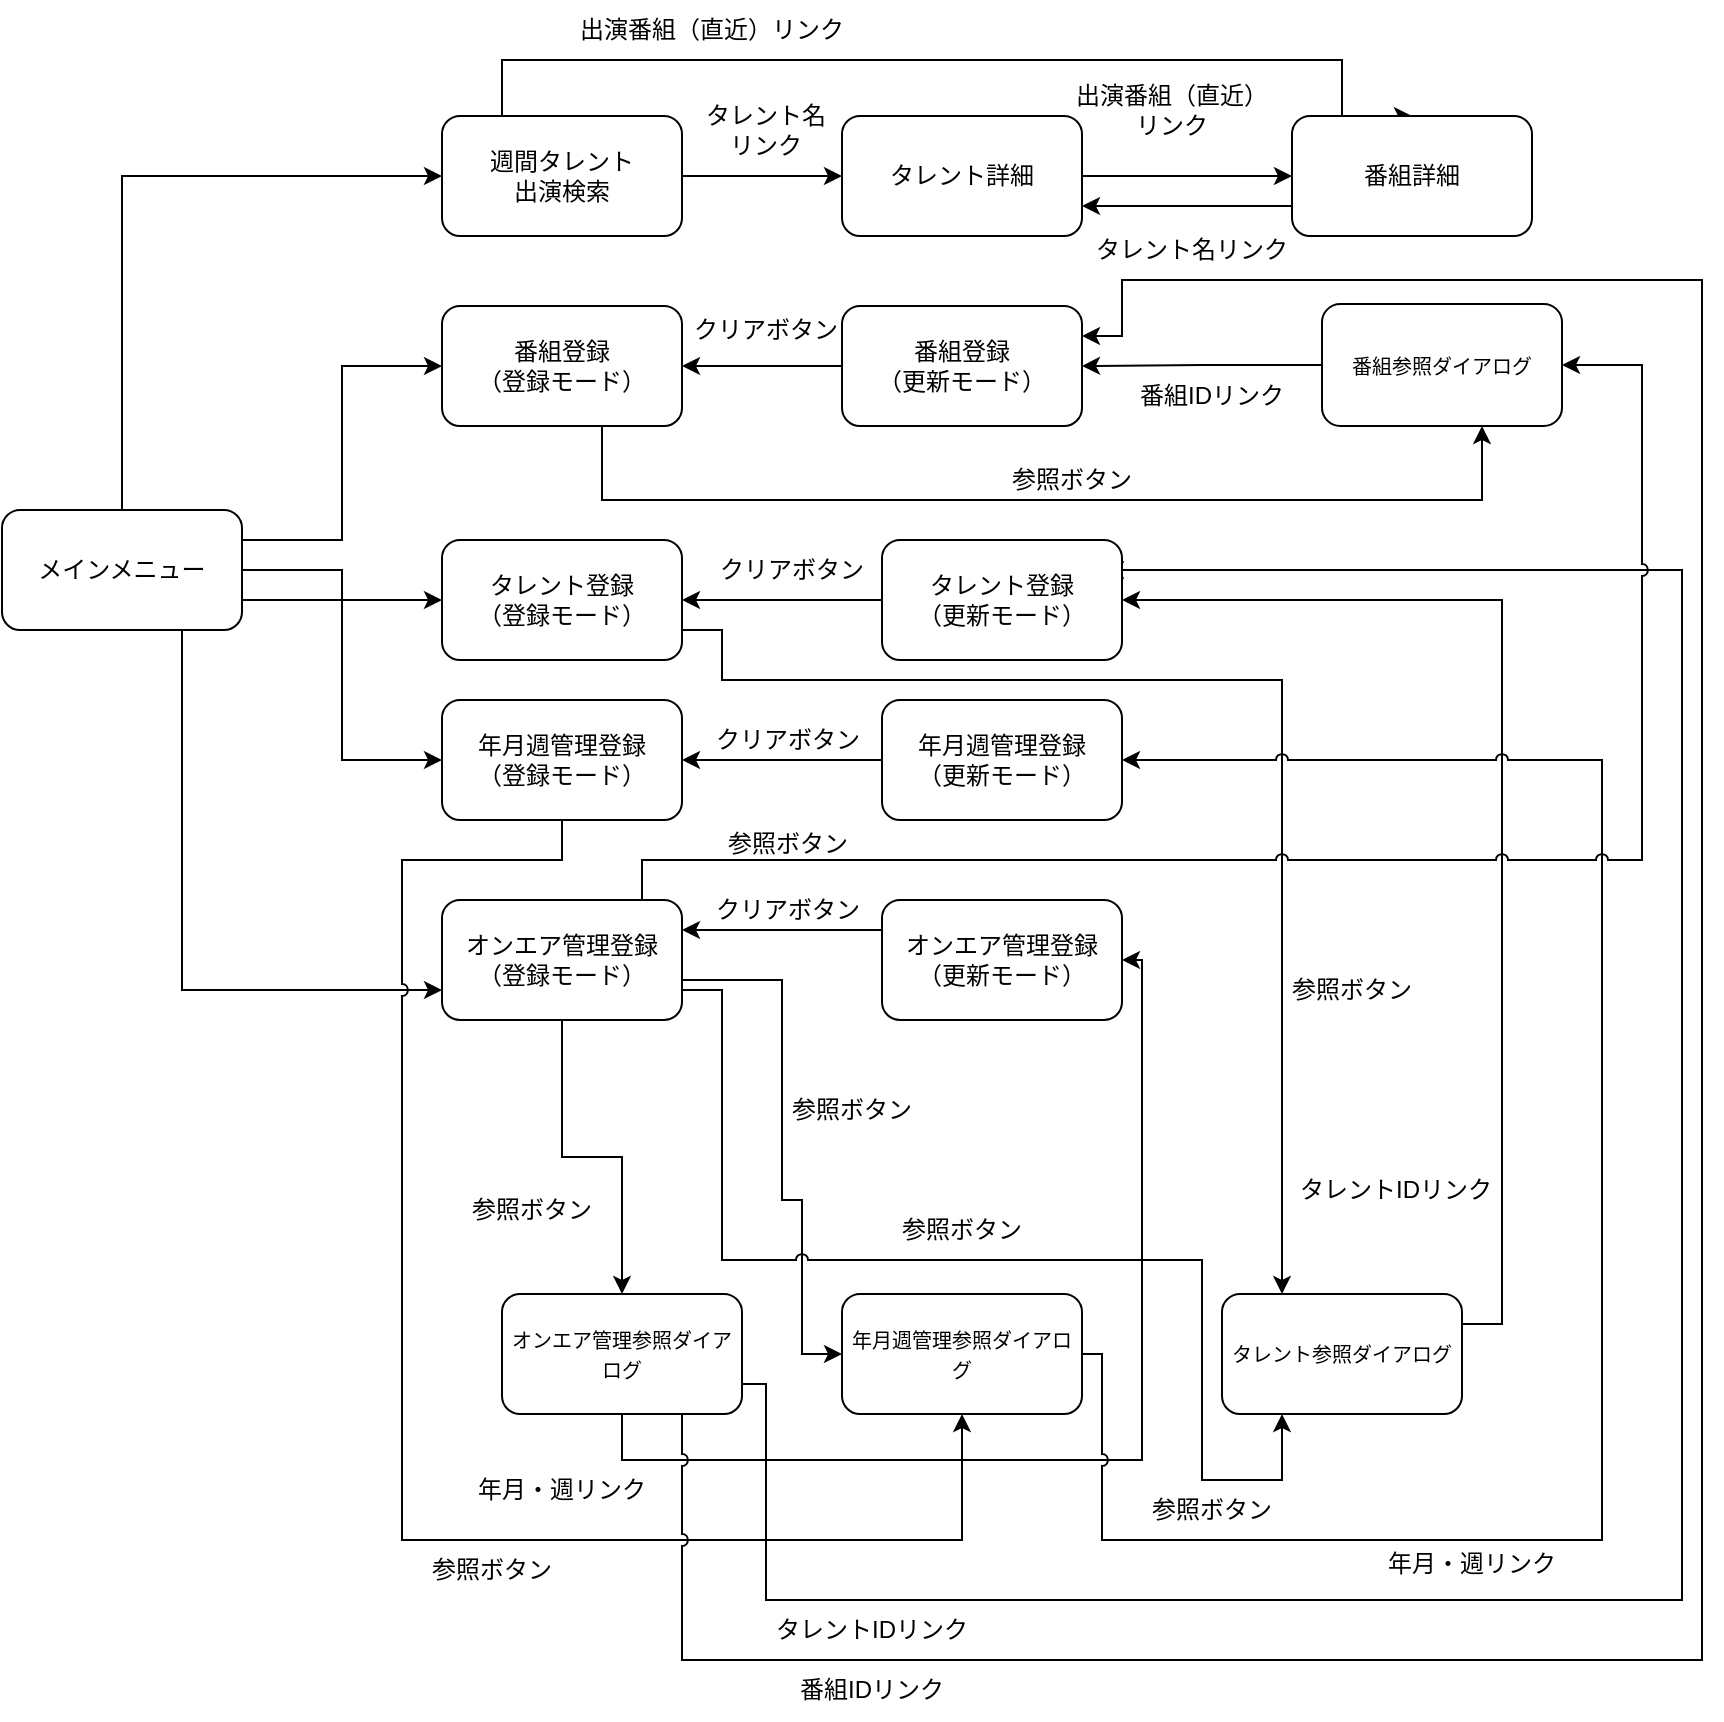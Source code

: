 <mxfile version="23.0.2" type="device">
  <diagram name="ページ1" id="zvf98qf_SSRaEjZchTyw">
    <mxGraphModel dx="1509" dy="899" grid="1" gridSize="10" guides="1" tooltips="1" connect="1" arrows="1" fold="1" page="1" pageScale="1" pageWidth="1390" pageHeight="980" math="0" shadow="0">
      <root>
        <mxCell id="0" />
        <mxCell id="1" parent="0" />
        <mxCell id="5A4Z95XPL181lp5co0BA-3" style="edgeStyle=orthogonalEdgeStyle;rounded=0;orthogonalLoop=1;jettySize=auto;html=1;exitX=0.5;exitY=0;exitDx=0;exitDy=0;entryX=0;entryY=0.5;entryDx=0;entryDy=0;" edge="1" parent="1" source="U-bykkuV9enDH--YNssu-1" target="U-bykkuV9enDH--YNssu-2">
          <mxGeometry relative="1" as="geometry" />
        </mxCell>
        <mxCell id="5A4Z95XPL181lp5co0BA-4" style="edgeStyle=orthogonalEdgeStyle;rounded=0;orthogonalLoop=1;jettySize=auto;html=1;exitX=1;exitY=0.25;exitDx=0;exitDy=0;entryX=0;entryY=0.5;entryDx=0;entryDy=0;" edge="1" parent="1" source="U-bykkuV9enDH--YNssu-1" target="U-bykkuV9enDH--YNssu-3">
          <mxGeometry relative="1" as="geometry" />
        </mxCell>
        <mxCell id="5A4Z95XPL181lp5co0BA-5" style="edgeStyle=orthogonalEdgeStyle;rounded=0;orthogonalLoop=1;jettySize=auto;html=1;exitX=1;exitY=0.5;exitDx=0;exitDy=0;entryX=0;entryY=0.5;entryDx=0;entryDy=0;jumpStyle=arc;" edge="1" parent="1" source="U-bykkuV9enDH--YNssu-1" target="U-bykkuV9enDH--YNssu-4">
          <mxGeometry relative="1" as="geometry" />
        </mxCell>
        <mxCell id="5A4Z95XPL181lp5co0BA-7" style="edgeStyle=orthogonalEdgeStyle;rounded=0;orthogonalLoop=1;jettySize=auto;html=1;exitX=1;exitY=0.75;exitDx=0;exitDy=0;entryX=0;entryY=0.5;entryDx=0;entryDy=0;jumpStyle=arc;" edge="1" parent="1" source="U-bykkuV9enDH--YNssu-1" target="U-bykkuV9enDH--YNssu-5">
          <mxGeometry relative="1" as="geometry" />
        </mxCell>
        <mxCell id="5A4Z95XPL181lp5co0BA-67" style="edgeStyle=orthogonalEdgeStyle;rounded=0;orthogonalLoop=1;jettySize=auto;html=1;exitX=0.75;exitY=1;exitDx=0;exitDy=0;entryX=0;entryY=0.75;entryDx=0;entryDy=0;" edge="1" parent="1" source="U-bykkuV9enDH--YNssu-1" target="U-bykkuV9enDH--YNssu-6">
          <mxGeometry relative="1" as="geometry" />
        </mxCell>
        <mxCell id="U-bykkuV9enDH--YNssu-1" value="メインメニュー" style="rounded=1;whiteSpace=wrap;html=1;" parent="1" vertex="1">
          <mxGeometry x="50" y="285" width="120" height="60" as="geometry" />
        </mxCell>
        <mxCell id="qzxhxwcTM5FMnMKrt8oi-7" style="edgeStyle=orthogonalEdgeStyle;rounded=0;orthogonalLoop=1;jettySize=auto;html=1;exitX=0.25;exitY=0;exitDx=0;exitDy=0;entryX=0.5;entryY=0;entryDx=0;entryDy=0;jumpStyle=arc;" parent="1" source="U-bykkuV9enDH--YNssu-2" target="U-bykkuV9enDH--YNssu-20" edge="1">
          <mxGeometry relative="1" as="geometry">
            <Array as="points">
              <mxPoint x="300" y="60" />
              <mxPoint x="720" y="60" />
              <mxPoint x="720" y="88" />
            </Array>
          </mxGeometry>
        </mxCell>
        <mxCell id="5A4Z95XPL181lp5co0BA-44" style="edgeStyle=orthogonalEdgeStyle;rounded=0;orthogonalLoop=1;jettySize=auto;html=1;entryX=0;entryY=0.5;entryDx=0;entryDy=0;" edge="1" parent="1" source="U-bykkuV9enDH--YNssu-2" target="U-bykkuV9enDH--YNssu-21">
          <mxGeometry relative="1" as="geometry" />
        </mxCell>
        <mxCell id="U-bykkuV9enDH--YNssu-2" value="週間タレント&lt;br&gt;出演検索" style="rounded=1;whiteSpace=wrap;html=1;" parent="1" vertex="1">
          <mxGeometry x="270" y="88" width="120" height="60" as="geometry" />
        </mxCell>
        <mxCell id="5A4Z95XPL181lp5co0BA-23" style="edgeStyle=orthogonalEdgeStyle;rounded=0;orthogonalLoop=1;jettySize=auto;html=1;exitX=0.5;exitY=1;exitDx=0;exitDy=0;entryX=0.5;entryY=1;entryDx=0;entryDy=0;jumpStyle=arc;" edge="1" parent="1">
          <mxGeometry relative="1" as="geometry">
            <mxPoint x="350" y="243" as="sourcePoint" />
            <mxPoint x="790" y="243" as="targetPoint" />
            <Array as="points">
              <mxPoint x="350" y="280" />
              <mxPoint x="790" y="280" />
            </Array>
          </mxGeometry>
        </mxCell>
        <mxCell id="U-bykkuV9enDH--YNssu-3" value="番組登録&lt;br&gt;（登録モード）" style="rounded=1;whiteSpace=wrap;html=1;" parent="1" vertex="1">
          <mxGeometry x="270" y="183" width="120" height="60" as="geometry" />
        </mxCell>
        <mxCell id="5A4Z95XPL181lp5co0BA-64" style="edgeStyle=orthogonalEdgeStyle;rounded=0;orthogonalLoop=1;jettySize=auto;html=1;exitX=1;exitY=0.75;exitDx=0;exitDy=0;entryX=0.25;entryY=0;entryDx=0;entryDy=0;jumpStyle=arc;" edge="1" parent="1" source="U-bykkuV9enDH--YNssu-4" target="U-bykkuV9enDH--YNssu-9">
          <mxGeometry relative="1" as="geometry">
            <Array as="points">
              <mxPoint x="410" y="345" />
              <mxPoint x="410" y="370" />
              <mxPoint x="690" y="370" />
            </Array>
          </mxGeometry>
        </mxCell>
        <mxCell id="U-bykkuV9enDH--YNssu-4" value="タレント登録&lt;br&gt;（登録モード）" style="rounded=1;whiteSpace=wrap;html=1;" parent="1" vertex="1">
          <mxGeometry x="270" y="300" width="120" height="60" as="geometry" />
        </mxCell>
        <mxCell id="5A4Z95XPL181lp5co0BA-60" style="edgeStyle=orthogonalEdgeStyle;rounded=0;orthogonalLoop=1;jettySize=auto;html=1;exitX=0.5;exitY=1;exitDx=0;exitDy=0;entryX=0.5;entryY=1;entryDx=0;entryDy=0;jumpStyle=arc;" edge="1" parent="1" source="U-bykkuV9enDH--YNssu-5" target="qzxhxwcTM5FMnMKrt8oi-51">
          <mxGeometry relative="1" as="geometry">
            <Array as="points">
              <mxPoint x="330" y="460" />
              <mxPoint x="250" y="460" />
              <mxPoint x="250" y="800" />
              <mxPoint x="530" y="800" />
            </Array>
          </mxGeometry>
        </mxCell>
        <mxCell id="U-bykkuV9enDH--YNssu-5" value="年月週管理登録&lt;br&gt;（登録モード）" style="rounded=1;whiteSpace=wrap;html=1;" parent="1" vertex="1">
          <mxGeometry x="270" y="380" width="120" height="60" as="geometry" />
        </mxCell>
        <mxCell id="5A4Z95XPL181lp5co0BA-13" style="edgeStyle=orthogonalEdgeStyle;rounded=0;orthogonalLoop=1;jettySize=auto;html=1;exitX=0.5;exitY=1;exitDx=0;exitDy=0;entryX=0.5;entryY=0;entryDx=0;entryDy=0;" edge="1" parent="1" source="U-bykkuV9enDH--YNssu-6" target="U-bykkuV9enDH--YNssu-10">
          <mxGeometry relative="1" as="geometry" />
        </mxCell>
        <mxCell id="5A4Z95XPL181lp5co0BA-38" style="edgeStyle=orthogonalEdgeStyle;rounded=0;orthogonalLoop=1;jettySize=auto;html=1;exitX=1;exitY=0.5;exitDx=0;exitDy=0;entryX=0;entryY=0.5;entryDx=0;entryDy=0;" edge="1" parent="1" source="U-bykkuV9enDH--YNssu-6" target="qzxhxwcTM5FMnMKrt8oi-51">
          <mxGeometry relative="1" as="geometry">
            <Array as="points">
              <mxPoint x="390" y="520" />
              <mxPoint x="440" y="520" />
              <mxPoint x="440" y="630" />
              <mxPoint x="450" y="630" />
              <mxPoint x="450" y="707" />
            </Array>
          </mxGeometry>
        </mxCell>
        <mxCell id="5A4Z95XPL181lp5co0BA-39" style="edgeStyle=orthogonalEdgeStyle;rounded=0;orthogonalLoop=1;jettySize=auto;html=1;exitX=1;exitY=0.75;exitDx=0;exitDy=0;entryX=0.25;entryY=1;entryDx=0;entryDy=0;jumpStyle=arc;" edge="1" parent="1" source="U-bykkuV9enDH--YNssu-6" target="U-bykkuV9enDH--YNssu-9">
          <mxGeometry relative="1" as="geometry">
            <Array as="points">
              <mxPoint x="410" y="525" />
              <mxPoint x="410" y="660" />
              <mxPoint x="650" y="660" />
              <mxPoint x="650" y="770" />
              <mxPoint x="690" y="770" />
            </Array>
          </mxGeometry>
        </mxCell>
        <mxCell id="5A4Z95XPL181lp5co0BA-11" style="edgeStyle=orthogonalEdgeStyle;rounded=0;orthogonalLoop=1;jettySize=auto;html=1;exitX=1;exitY=0.25;exitDx=0;exitDy=0;entryX=1;entryY=0.5;entryDx=0;entryDy=0;" edge="1" parent="1" source="U-bykkuV9enDH--YNssu-9" target="qzxhxwcTM5FMnMKrt8oi-2">
          <mxGeometry relative="1" as="geometry" />
        </mxCell>
        <mxCell id="U-bykkuV9enDH--YNssu-9" value="&lt;font style=&quot;font-size: 10px;&quot;&gt;タレント参照ダイアログ&lt;/font&gt;" style="rounded=1;whiteSpace=wrap;html=1;" parent="1" vertex="1">
          <mxGeometry x="660" y="677" width="120" height="60" as="geometry" />
        </mxCell>
        <mxCell id="5A4Z95XPL181lp5co0BA-24" style="edgeStyle=orthogonalEdgeStyle;rounded=0;orthogonalLoop=1;jettySize=auto;html=1;exitX=0.5;exitY=1;exitDx=0;exitDy=0;entryX=1;entryY=0.5;entryDx=0;entryDy=0;" edge="1" parent="1" source="U-bykkuV9enDH--YNssu-10" target="qzxhxwcTM5FMnMKrt8oi-14">
          <mxGeometry relative="1" as="geometry">
            <Array as="points">
              <mxPoint x="360" y="760" />
              <mxPoint x="620" y="760" />
              <mxPoint x="620" y="510" />
            </Array>
          </mxGeometry>
        </mxCell>
        <mxCell id="5A4Z95XPL181lp5co0BA-77" style="edgeStyle=orthogonalEdgeStyle;rounded=0;orthogonalLoop=1;jettySize=auto;html=1;exitX=1;exitY=0.75;exitDx=0;exitDy=0;entryX=1;entryY=0.25;entryDx=0;entryDy=0;" edge="1" parent="1">
          <mxGeometry relative="1" as="geometry">
            <mxPoint x="412" y="722" as="sourcePoint" />
            <mxPoint x="602" y="315" as="targetPoint" />
            <Array as="points">
              <mxPoint x="432" y="722" />
              <mxPoint x="432" y="830" />
              <mxPoint x="890" y="830" />
              <mxPoint x="890" y="315" />
            </Array>
          </mxGeometry>
        </mxCell>
        <mxCell id="5A4Z95XPL181lp5co0BA-84" style="edgeStyle=orthogonalEdgeStyle;rounded=0;orthogonalLoop=1;jettySize=auto;html=1;exitX=0.75;exitY=1;exitDx=0;exitDy=0;entryX=1;entryY=0.25;entryDx=0;entryDy=0;jumpStyle=arc;" edge="1" parent="1" source="U-bykkuV9enDH--YNssu-10" target="qzxhxwcTM5FMnMKrt8oi-1">
          <mxGeometry relative="1" as="geometry">
            <Array as="points">
              <mxPoint x="390" y="860" />
              <mxPoint x="900" y="860" />
              <mxPoint x="900" y="170" />
              <mxPoint x="610" y="170" />
              <mxPoint x="610" y="198" />
            </Array>
          </mxGeometry>
        </mxCell>
        <mxCell id="U-bykkuV9enDH--YNssu-10" value="&lt;font style=&quot;font-size: 10px;&quot;&gt;オンエア管理参照ダイアログ&lt;br&gt;&lt;/font&gt;" style="rounded=1;whiteSpace=wrap;html=1;" parent="1" vertex="1">
          <mxGeometry x="300" y="677" width="120" height="60" as="geometry" />
        </mxCell>
        <mxCell id="5A4Z95XPL181lp5co0BA-45" style="edgeStyle=orthogonalEdgeStyle;rounded=0;orthogonalLoop=1;jettySize=auto;html=1;exitX=0;exitY=0.75;exitDx=0;exitDy=0;entryX=1;entryY=0.75;entryDx=0;entryDy=0;" edge="1" parent="1" source="U-bykkuV9enDH--YNssu-20" target="U-bykkuV9enDH--YNssu-21">
          <mxGeometry relative="1" as="geometry" />
        </mxCell>
        <mxCell id="U-bykkuV9enDH--YNssu-20" value="番組詳細" style="rounded=1;whiteSpace=wrap;html=1;" parent="1" vertex="1">
          <mxGeometry x="695" y="88" width="120" height="60" as="geometry" />
        </mxCell>
        <mxCell id="U-bykkuV9enDH--YNssu-21" value="タレント詳細" style="rounded=1;whiteSpace=wrap;html=1;" parent="1" vertex="1">
          <mxGeometry x="470" y="88" width="120" height="60" as="geometry" />
        </mxCell>
        <mxCell id="U-bykkuV9enDH--YNssu-23" value="" style="endArrow=classic;html=1;rounded=0;exitX=1;exitY=0.5;exitDx=0;exitDy=0;entryX=0;entryY=0.5;entryDx=0;entryDy=0;" parent="1" source="U-bykkuV9enDH--YNssu-21" target="U-bykkuV9enDH--YNssu-20" edge="1">
          <mxGeometry width="50" height="50" relative="1" as="geometry">
            <mxPoint x="400" y="128" as="sourcePoint" />
            <mxPoint x="480" y="128" as="targetPoint" />
          </mxGeometry>
        </mxCell>
        <mxCell id="5A4Z95XPL181lp5co0BA-37" style="edgeStyle=orthogonalEdgeStyle;rounded=0;orthogonalLoop=1;jettySize=auto;html=1;exitX=0;exitY=0.5;exitDx=0;exitDy=0;entryX=1;entryY=0.5;entryDx=0;entryDy=0;" edge="1" parent="1" source="qzxhxwcTM5FMnMKrt8oi-1" target="U-bykkuV9enDH--YNssu-3">
          <mxGeometry relative="1" as="geometry" />
        </mxCell>
        <mxCell id="qzxhxwcTM5FMnMKrt8oi-1" value="番組登録&lt;br&gt;（更新モード）" style="rounded=1;whiteSpace=wrap;html=1;" parent="1" vertex="1">
          <mxGeometry x="470" y="183" width="120" height="60" as="geometry" />
        </mxCell>
        <mxCell id="5A4Z95XPL181lp5co0BA-72" style="edgeStyle=orthogonalEdgeStyle;rounded=0;orthogonalLoop=1;jettySize=auto;html=1;exitX=0;exitY=0.5;exitDx=0;exitDy=0;entryX=1;entryY=0.5;entryDx=0;entryDy=0;" edge="1" parent="1" source="qzxhxwcTM5FMnMKrt8oi-2" target="U-bykkuV9enDH--YNssu-4">
          <mxGeometry relative="1" as="geometry" />
        </mxCell>
        <mxCell id="qzxhxwcTM5FMnMKrt8oi-2" value="タレント登録&lt;br&gt;（更新モード）" style="rounded=1;whiteSpace=wrap;html=1;" parent="1" vertex="1">
          <mxGeometry x="490" y="300" width="120" height="60" as="geometry" />
        </mxCell>
        <mxCell id="qzxhxwcTM5FMnMKrt8oi-10" value="出演番組（直近）リンク" style="text;html=1;strokeColor=none;fillColor=none;align=center;verticalAlign=middle;whiteSpace=wrap;rounded=0;" parent="1" vertex="1">
          <mxGeometry x="280" y="30" width="250" height="30" as="geometry" />
        </mxCell>
        <mxCell id="5A4Z95XPL181lp5co0BA-28" style="edgeStyle=orthogonalEdgeStyle;rounded=0;orthogonalLoop=1;jettySize=auto;html=1;exitX=0;exitY=0.5;exitDx=0;exitDy=0;entryX=1;entryY=0.5;entryDx=0;entryDy=0;" edge="1" parent="1" source="qzxhxwcTM5FMnMKrt8oi-12" target="qzxhxwcTM5FMnMKrt8oi-1">
          <mxGeometry relative="1" as="geometry" />
        </mxCell>
        <mxCell id="qzxhxwcTM5FMnMKrt8oi-12" value="&lt;font style=&quot;font-size: 10px;&quot;&gt;番組参照ダイアログ&lt;/font&gt;" style="rounded=1;whiteSpace=wrap;html=1;" parent="1" vertex="1">
          <mxGeometry x="710" y="182" width="120" height="61" as="geometry" />
        </mxCell>
        <mxCell id="5A4Z95XPL181lp5co0BA-36" style="edgeStyle=orthogonalEdgeStyle;rounded=0;orthogonalLoop=1;jettySize=auto;html=1;exitX=0;exitY=0.25;exitDx=0;exitDy=0;entryX=1;entryY=0.25;entryDx=0;entryDy=0;" edge="1" parent="1" source="qzxhxwcTM5FMnMKrt8oi-14" target="U-bykkuV9enDH--YNssu-6">
          <mxGeometry relative="1" as="geometry" />
        </mxCell>
        <mxCell id="qzxhxwcTM5FMnMKrt8oi-14" value="オンエア管理登録&lt;br&gt;（更新モード）" style="rounded=1;whiteSpace=wrap;html=1;" parent="1" vertex="1">
          <mxGeometry x="490" y="480" width="120" height="60" as="geometry" />
        </mxCell>
        <mxCell id="5A4Z95XPL181lp5co0BA-21" style="edgeStyle=orthogonalEdgeStyle;rounded=0;orthogonalLoop=1;jettySize=auto;html=1;exitX=1;exitY=0.5;exitDx=0;exitDy=0;entryX=1;entryY=0.5;entryDx=0;entryDy=0;jumpStyle=arc;" edge="1" parent="1" source="qzxhxwcTM5FMnMKrt8oi-51" target="5A4Z95XPL181lp5co0BA-6">
          <mxGeometry relative="1" as="geometry">
            <Array as="points">
              <mxPoint x="600" y="707" />
              <mxPoint x="600" y="800" />
              <mxPoint x="850" y="800" />
              <mxPoint x="850" y="410" />
            </Array>
          </mxGeometry>
        </mxCell>
        <mxCell id="qzxhxwcTM5FMnMKrt8oi-51" value="&lt;font style=&quot;font-size: 10px;&quot;&gt;年月週管理参照ダイアログ&lt;/font&gt;" style="rounded=1;whiteSpace=wrap;html=1;" parent="1" vertex="1">
          <mxGeometry x="470" y="677" width="120" height="60" as="geometry" />
        </mxCell>
        <mxCell id="5A4Z95XPL181lp5co0BA-71" style="edgeStyle=orthogonalEdgeStyle;rounded=0;orthogonalLoop=1;jettySize=auto;html=1;exitX=0;exitY=0.5;exitDx=0;exitDy=0;entryX=1;entryY=0.5;entryDx=0;entryDy=0;" edge="1" parent="1" source="5A4Z95XPL181lp5co0BA-6" target="U-bykkuV9enDH--YNssu-5">
          <mxGeometry relative="1" as="geometry" />
        </mxCell>
        <mxCell id="5A4Z95XPL181lp5co0BA-6" value="年月週管理登録&lt;br&gt;（更新モード）" style="rounded=1;whiteSpace=wrap;html=1;" vertex="1" parent="1">
          <mxGeometry x="490" y="380" width="120" height="60" as="geometry" />
        </mxCell>
        <mxCell id="5A4Z95XPL181lp5co0BA-46" value="出演番組（直近）&lt;br&gt;リンク" style="text;html=1;strokeColor=none;fillColor=none;align=center;verticalAlign=middle;whiteSpace=wrap;rounded=0;" vertex="1" parent="1">
          <mxGeometry x="510" y="70" width="250" height="30" as="geometry" />
        </mxCell>
        <mxCell id="5A4Z95XPL181lp5co0BA-47" value="タレント名&lt;br&gt;リンク" style="text;html=1;strokeColor=none;fillColor=none;align=center;verticalAlign=middle;whiteSpace=wrap;rounded=0;" vertex="1" parent="1">
          <mxGeometry x="307" y="80" width="250" height="30" as="geometry" />
        </mxCell>
        <mxCell id="5A4Z95XPL181lp5co0BA-48" value="タレント名リンク" style="text;html=1;strokeColor=none;fillColor=none;align=center;verticalAlign=middle;whiteSpace=wrap;rounded=0;" vertex="1" parent="1">
          <mxGeometry x="520" y="140" width="250" height="30" as="geometry" />
        </mxCell>
        <mxCell id="5A4Z95XPL181lp5co0BA-49" value="参照ボタン" style="text;html=1;strokeColor=none;fillColor=none;align=center;verticalAlign=middle;whiteSpace=wrap;rounded=0;" vertex="1" parent="1">
          <mxGeometry x="190" y="620" width="250" height="30" as="geometry" />
        </mxCell>
        <mxCell id="5A4Z95XPL181lp5co0BA-50" value="参照ボタン" style="text;html=1;strokeColor=none;fillColor=none;align=center;verticalAlign=middle;whiteSpace=wrap;rounded=0;" vertex="1" parent="1">
          <mxGeometry x="170" y="800" width="250" height="30" as="geometry" />
        </mxCell>
        <mxCell id="5A4Z95XPL181lp5co0BA-51" value="参照ボタン" style="text;html=1;strokeColor=none;fillColor=none;align=center;verticalAlign=middle;whiteSpace=wrap;rounded=0;" vertex="1" parent="1">
          <mxGeometry x="530" y="770" width="250" height="30" as="geometry" />
        </mxCell>
        <mxCell id="5A4Z95XPL181lp5co0BA-52" value="参照ボタン" style="text;html=1;strokeColor=none;fillColor=none;align=center;verticalAlign=middle;whiteSpace=wrap;rounded=0;" vertex="1" parent="1">
          <mxGeometry x="350" y="570" width="250" height="30" as="geometry" />
        </mxCell>
        <mxCell id="5A4Z95XPL181lp5co0BA-53" value="参照ボタン" style="text;html=1;strokeColor=none;fillColor=none;align=center;verticalAlign=middle;whiteSpace=wrap;rounded=0;" vertex="1" parent="1">
          <mxGeometry x="460" y="255" width="250" height="30" as="geometry" />
        </mxCell>
        <mxCell id="5A4Z95XPL181lp5co0BA-54" value="参照ボタン" style="text;html=1;strokeColor=none;fillColor=none;align=center;verticalAlign=middle;whiteSpace=wrap;rounded=0;" vertex="1" parent="1">
          <mxGeometry x="405" y="630" width="250" height="30" as="geometry" />
        </mxCell>
        <mxCell id="5A4Z95XPL181lp5co0BA-56" value="クリアボタン" style="text;html=1;strokeColor=none;fillColor=none;align=center;verticalAlign=middle;whiteSpace=wrap;rounded=0;" vertex="1" parent="1">
          <mxGeometry x="307" y="180" width="250" height="30" as="geometry" />
        </mxCell>
        <mxCell id="5A4Z95XPL181lp5co0BA-59" value="クリアボタン" style="text;html=1;strokeColor=none;fillColor=none;align=center;verticalAlign=middle;whiteSpace=wrap;rounded=0;" vertex="1" parent="1">
          <mxGeometry x="318" y="470" width="250" height="30" as="geometry" />
        </mxCell>
        <mxCell id="5A4Z95XPL181lp5co0BA-65" value="参照ボタン" style="text;html=1;strokeColor=none;fillColor=none;align=center;verticalAlign=middle;whiteSpace=wrap;rounded=0;" vertex="1" parent="1">
          <mxGeometry x="600" y="510" width="250" height="30" as="geometry" />
        </mxCell>
        <mxCell id="5A4Z95XPL181lp5co0BA-66" value="参照ボタン" style="text;html=1;strokeColor=none;fillColor=none;align=center;verticalAlign=middle;whiteSpace=wrap;rounded=0;" vertex="1" parent="1">
          <mxGeometry x="318" y="437" width="250" height="30" as="geometry" />
        </mxCell>
        <mxCell id="5A4Z95XPL181lp5co0BA-68" value="年月・週リンク" style="text;html=1;strokeColor=none;fillColor=none;align=center;verticalAlign=middle;whiteSpace=wrap;rounded=0;" vertex="1" parent="1">
          <mxGeometry x="205" y="760" width="250" height="30" as="geometry" />
        </mxCell>
        <mxCell id="5A4Z95XPL181lp5co0BA-70" value="タレントIDリンク" style="text;html=1;strokeColor=none;fillColor=none;align=center;verticalAlign=middle;whiteSpace=wrap;rounded=0;" vertex="1" parent="1">
          <mxGeometry x="622" y="610" width="250" height="30" as="geometry" />
        </mxCell>
        <mxCell id="5A4Z95XPL181lp5co0BA-73" value="クリアボタン" style="text;html=1;strokeColor=none;fillColor=none;align=center;verticalAlign=middle;whiteSpace=wrap;rounded=0;" vertex="1" parent="1">
          <mxGeometry x="320" y="300" width="250" height="30" as="geometry" />
        </mxCell>
        <mxCell id="5A4Z95XPL181lp5co0BA-74" value="クリアボタン" style="text;html=1;strokeColor=none;fillColor=none;align=center;verticalAlign=middle;whiteSpace=wrap;rounded=0;" vertex="1" parent="1">
          <mxGeometry x="318" y="385" width="250" height="30" as="geometry" />
        </mxCell>
        <mxCell id="5A4Z95XPL181lp5co0BA-75" value="番組IDリンク" style="text;html=1;strokeColor=none;fillColor=none;align=center;verticalAlign=middle;whiteSpace=wrap;rounded=0;" vertex="1" parent="1">
          <mxGeometry x="530" y="213" width="250" height="30" as="geometry" />
        </mxCell>
        <mxCell id="5A4Z95XPL181lp5co0BA-76" value="年月・週リンク" style="text;html=1;strokeColor=none;fillColor=none;align=center;verticalAlign=middle;whiteSpace=wrap;rounded=0;" vertex="1" parent="1">
          <mxGeometry x="660" y="797" width="250" height="30" as="geometry" />
        </mxCell>
        <mxCell id="5A4Z95XPL181lp5co0BA-78" value="タレントIDリンク" style="text;html=1;strokeColor=none;fillColor=none;align=center;verticalAlign=middle;whiteSpace=wrap;rounded=0;" vertex="1" parent="1">
          <mxGeometry x="360" y="830" width="250" height="30" as="geometry" />
        </mxCell>
        <mxCell id="5A4Z95XPL181lp5co0BA-79" style="edgeStyle=orthogonalEdgeStyle;rounded=0;orthogonalLoop=1;jettySize=auto;html=1;exitX=0.824;exitY=-0.001;exitDx=0;exitDy=0;entryX=1;entryY=0.5;entryDx=0;entryDy=0;jumpStyle=arc;exitPerimeter=0;" edge="1" parent="1" source="U-bykkuV9enDH--YNssu-6" target="qzxhxwcTM5FMnMKrt8oi-12">
          <mxGeometry relative="1" as="geometry">
            <Array as="points">
              <mxPoint x="370" y="480" />
              <mxPoint x="370" y="460" />
              <mxPoint x="870" y="460" />
              <mxPoint x="870" y="212" />
            </Array>
          </mxGeometry>
        </mxCell>
        <mxCell id="U-bykkuV9enDH--YNssu-6" value="オンエア管理登録&lt;br&gt;（登録モード）" style="rounded=1;whiteSpace=wrap;html=1;" parent="1" vertex="1">
          <mxGeometry x="270" y="480" width="120" height="60" as="geometry" />
        </mxCell>
        <mxCell id="5A4Z95XPL181lp5co0BA-81" value="番組IDリンク" style="text;html=1;strokeColor=none;fillColor=none;align=center;verticalAlign=middle;whiteSpace=wrap;rounded=0;" vertex="1" parent="1">
          <mxGeometry x="360" y="860" width="250" height="30" as="geometry" />
        </mxCell>
      </root>
    </mxGraphModel>
  </diagram>
</mxfile>
